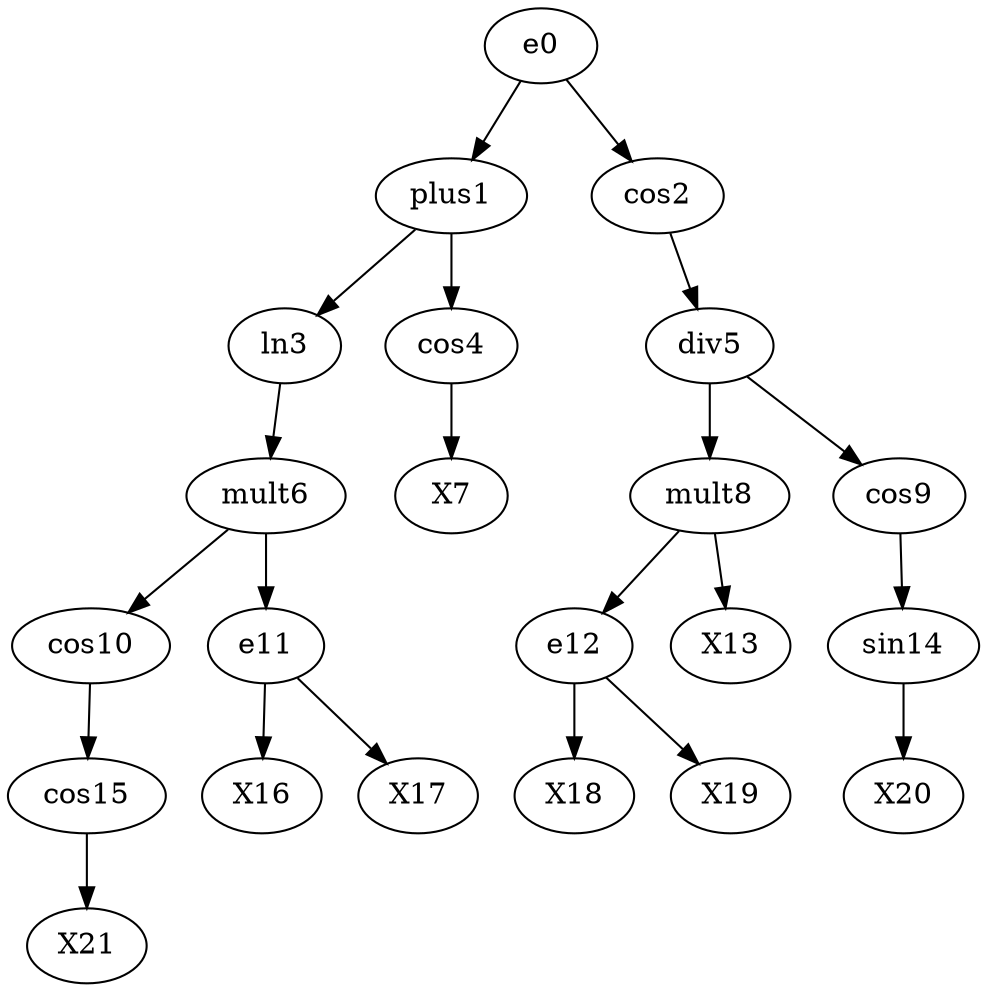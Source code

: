 digraph T {
	e0 -> plus1;
	e0 -> cos2;
	plus1 -> ln3;
	plus1 -> cos4;
	cos2 -> div5;
	ln3 -> mult6;
	cos4 -> X7;
	div5 -> mult8;
	div5 -> cos9;
	mult6 -> cos10;
	mult6 -> e11;
	mult8 -> e12;
	mult8 -> X13;
	cos9 -> sin14;
	cos10 -> cos15;
	e11 -> X16;
	e11 -> X17;
	e12 -> X18;
	e12 -> X19;
	sin14 -> X20;
	cos15 -> X21;
}
